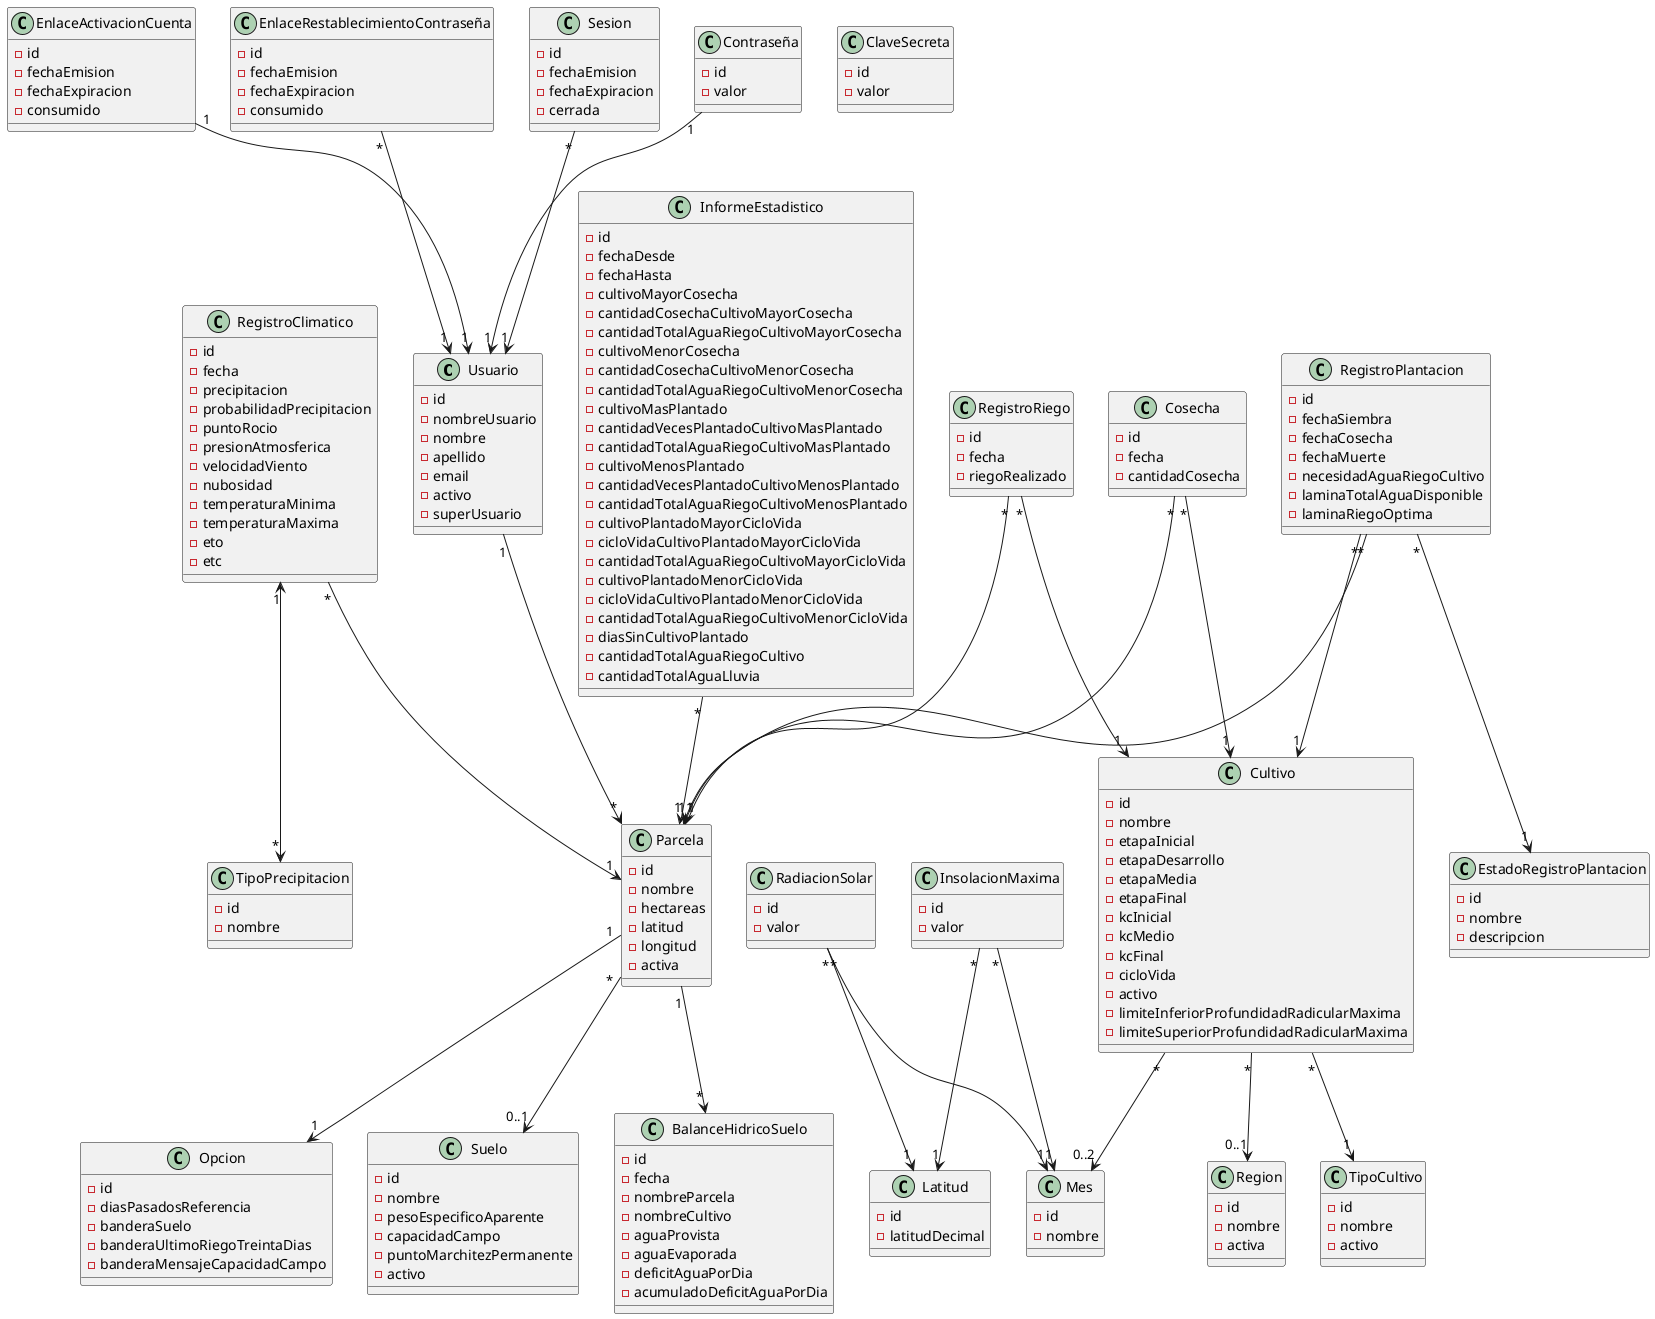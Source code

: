 @startuml

Usuario "1"-->"*" Parcela
InformeEstadistico "*"-->"1" Parcela
RegistroClimatico "*"-->"1" Parcela
RegistroClimatico "1"<-->"*" TipoPrecipitacion
RegistroRiego "*"-->"1" Parcela
RegistroPlantacion "*"-->"1" Parcela
RegistroPlantacion "*"-->"1" Cultivo
RegistroPlantacion "*"-->"1" EstadoRegistroPlantacion
RadiacionSolar "*"-->"1" Mes
RadiacionSolar "*"-->"1" Latitud
InsolacionMaxima "*"-->"1" Mes
InsolacionMaxima "*"-->"1" Latitud
Cultivo "*"-->"1" TipoCultivo
EnlaceActivacionCuenta "1" --> "1" Usuario
EnlaceRestablecimientoContraseña "*" --> "1" Usuario
Sesion "*" --> "1" Usuario
RegistroRiego "*" --> "1" Cultivo
Parcela "1" --> "1" Opcion
Cultivo "*" --> "0..1" Region
Cultivo "*" --> "0..2" Mes
Parcela "*" --> "0..1" Suelo
Contraseña "1" --> "1" Usuario
Parcela "1" --> "*" BalanceHidricoSuelo
Cosecha "*" --> "1" Parcela
Cosecha "*" --> "1" Cultivo

class Parcela {
-id
-nombre
-hectareas
-latitud
-longitud
-activa
}

class Cosecha {
-id
-fecha
-cantidadCosecha
}

class InformeEstadistico {
-id
-fechaDesde
-fechaHasta
-cultivoMayorCosecha
-cantidadCosechaCultivoMayorCosecha
-cantidadTotalAguaRiegoCultivoMayorCosecha
-cultivoMenorCosecha
-cantidadCosechaCultivoMenorCosecha
-cantidadTotalAguaRiegoCultivoMenorCosecha
-cultivoMasPlantado
-cantidadVecesPlantadoCultivoMasPlantado
-cantidadTotalAguaRiegoCultivoMasPlantado
-cultivoMenosPlantado
-cantidadVecesPlantadoCultivoMenosPlantado
-cantidadTotalAguaRiegoCultivoMenosPlantado
-cultivoPlantadoMayorCicloVida
-cicloVidaCultivoPlantadoMayorCicloVida
-cantidadTotalAguaRiegoCultivoMayorCicloVida
-cultivoPlantadoMenorCicloVida
-cicloVidaCultivoPlantadoMenorCicloVida
-cantidadTotalAguaRiegoCultivoMenorCicloVida
-diasSinCultivoPlantado
-cantidadTotalAguaRiegoCultivo
-cantidadTotalAguaLluvia
}

class Cultivo {
-id
-nombre
-etapaInicial
-etapaDesarrollo
-etapaMedia
-etapaFinal
-kcInicial
-kcMedio
-kcFinal
-cicloVida
-activo
-limiteInferiorProfundidadRadicularMaxima
-limiteSuperiorProfundidadRadicularMaxima
}

class TipoCultivo {
-id
-nombre
-activo
}

class Region {
-id
-nombre
-activa
}

class RegistroClimatico {
-id
-fecha
-precipitacion
-probabilidadPrecipitacion
-puntoRocio
-presionAtmosferica
-velocidadViento
-nubosidad
-temperaturaMinima
-temperaturaMaxima
-eto
-etc
}

class TipoPrecipitacion {
-id
-nombre
}

class RegistroPlantacion {
-id
-fechaSiembra
-fechaCosecha
-fechaMuerte
-necesidadAguaRiegoCultivo
-laminaTotalAguaDisponible
-laminaRiegoOptima
}

class RegistroRiego {
-id
-fecha
-riegoRealizado
}

class Opcion {
-id
-diasPasadosReferencia
-banderaSuelo
-banderaUltimoRiegoTreintaDias
-banderaMensajeCapacidadCampo
}

class Usuario {
-id
-nombreUsuario
-nombre
-apellido
-email
-activo
-superUsuario
}

class EstadoRegistroPlantacion {
-id
-nombre
-descripcion
}

class Mes {
-id
-nombre
}

class Latitud {
-id
-latitudDecimal
}

class RadiacionSolar {
-id
-valor
}

class InsolacionMaxima {
-id
-valor
}

class EnlaceActivacionCuenta {
-id
-fechaEmision
-fechaExpiracion
-consumido
}

class EnlaceRestablecimientoContraseña {
-id
-fechaEmision
-fechaExpiracion
-consumido
}

class Sesion {
-id
-fechaEmision
-fechaExpiracion
-cerrada
}

class ClaveSecreta {
-id
-valor
}

class BalanceHidricoSuelo {
-id
-fecha
-nombreParcela
-nombreCultivo
-aguaProvista
-aguaEvaporada
-deficitAguaPorDia
-acumuladoDeficitAguaPorDia
}

class Suelo {
-id
-nombre
-pesoEspecificoAparente
-capacidadCampo
-puntoMarchitezPermanente
-activo
}

class Contraseña {
-id
-valor
}

@enduml
